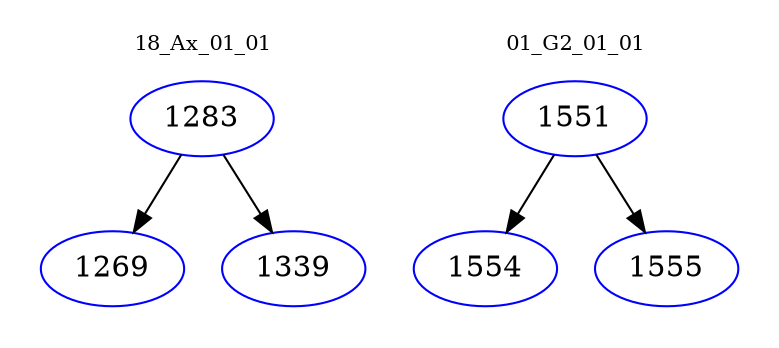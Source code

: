digraph{
subgraph cluster_0 {
color = white
label = "18_Ax_01_01";
fontsize=10;
T0_1283 [label="1283", color="blue"]
T0_1283 -> T0_1269 [color="black"]
T0_1269 [label="1269", color="blue"]
T0_1283 -> T0_1339 [color="black"]
T0_1339 [label="1339", color="blue"]
}
subgraph cluster_1 {
color = white
label = "01_G2_01_01";
fontsize=10;
T1_1551 [label="1551", color="blue"]
T1_1551 -> T1_1554 [color="black"]
T1_1554 [label="1554", color="blue"]
T1_1551 -> T1_1555 [color="black"]
T1_1555 [label="1555", color="blue"]
}
}
